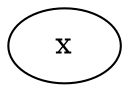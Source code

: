 digraph G {
  bgcolor="#ffffff"

  id0 [shape=ellipse, style=filled, color="#000000", fontcolor="#000000", fillcolor="#ffffff", label="x"]

}

